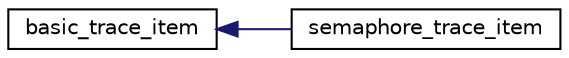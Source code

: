 digraph "Graphical Class Hierarchy"
{
 // LATEX_PDF_SIZE
  edge [fontname="Helvetica",fontsize="10",labelfontname="Helvetica",labelfontsize="10"];
  node [fontname="Helvetica",fontsize="10",shape=record];
  rankdir="LR";
  Node0 [label="basic_trace_item",height=0.2,width=0.4,color="black", fillcolor="white", style="filled",URL="$classbasic__trace__item.html",tooltip=" "];
  Node0 -> Node1 [dir="back",color="midnightblue",fontsize="10",style="solid",fontname="Helvetica"];
  Node1 [label="semaphore_trace_item",height=0.2,width=0.4,color="black", fillcolor="white", style="filled",URL="$classsemaphore__trace__item.html",tooltip=" "];
}
